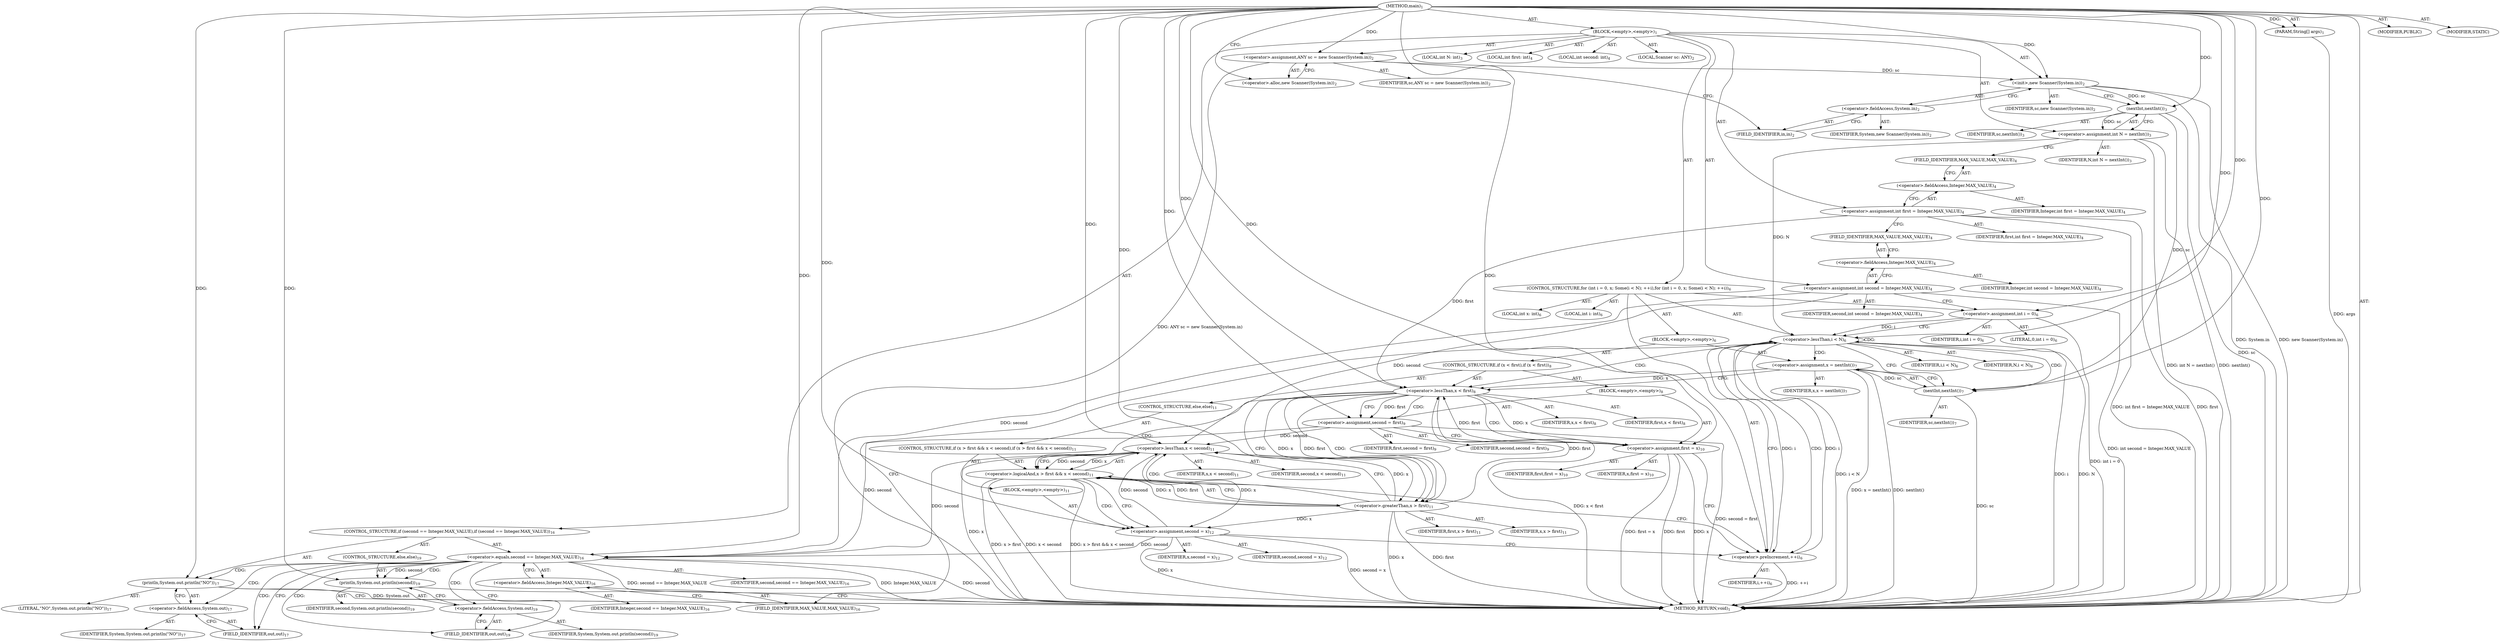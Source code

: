 digraph "main" {  
"19" [label = <(METHOD,main)<SUB>1</SUB>> ]
"20" [label = <(PARAM,String[] args)<SUB>1</SUB>> ]
"21" [label = <(BLOCK,&lt;empty&gt;,&lt;empty&gt;)<SUB>1</SUB>> ]
"4" [label = <(LOCAL,Scanner sc: ANY)<SUB>2</SUB>> ]
"22" [label = <(&lt;operator&gt;.assignment,ANY sc = new Scanner(System.in))<SUB>2</SUB>> ]
"23" [label = <(IDENTIFIER,sc,ANY sc = new Scanner(System.in))<SUB>2</SUB>> ]
"24" [label = <(&lt;operator&gt;.alloc,new Scanner(System.in))<SUB>2</SUB>> ]
"25" [label = <(&lt;init&gt;,new Scanner(System.in))<SUB>2</SUB>> ]
"3" [label = <(IDENTIFIER,sc,new Scanner(System.in))<SUB>2</SUB>> ]
"26" [label = <(&lt;operator&gt;.fieldAccess,System.in)<SUB>2</SUB>> ]
"27" [label = <(IDENTIFIER,System,new Scanner(System.in))<SUB>2</SUB>> ]
"28" [label = <(FIELD_IDENTIFIER,in,in)<SUB>2</SUB>> ]
"29" [label = <(LOCAL,int N: int)<SUB>3</SUB>> ]
"30" [label = <(&lt;operator&gt;.assignment,int N = nextInt())<SUB>3</SUB>> ]
"31" [label = <(IDENTIFIER,N,int N = nextInt())<SUB>3</SUB>> ]
"32" [label = <(nextInt,nextInt())<SUB>3</SUB>> ]
"33" [label = <(IDENTIFIER,sc,nextInt())<SUB>3</SUB>> ]
"34" [label = <(LOCAL,int first: int)<SUB>4</SUB>> ]
"35" [label = <(LOCAL,int second: int)<SUB>4</SUB>> ]
"36" [label = <(&lt;operator&gt;.assignment,int first = Integer.MAX_VALUE)<SUB>4</SUB>> ]
"37" [label = <(IDENTIFIER,first,int first = Integer.MAX_VALUE)<SUB>4</SUB>> ]
"38" [label = <(&lt;operator&gt;.fieldAccess,Integer.MAX_VALUE)<SUB>4</SUB>> ]
"39" [label = <(IDENTIFIER,Integer,int first = Integer.MAX_VALUE)<SUB>4</SUB>> ]
"40" [label = <(FIELD_IDENTIFIER,MAX_VALUE,MAX_VALUE)<SUB>4</SUB>> ]
"41" [label = <(&lt;operator&gt;.assignment,int second = Integer.MAX_VALUE)<SUB>4</SUB>> ]
"42" [label = <(IDENTIFIER,second,int second = Integer.MAX_VALUE)<SUB>4</SUB>> ]
"43" [label = <(&lt;operator&gt;.fieldAccess,Integer.MAX_VALUE)<SUB>4</SUB>> ]
"44" [label = <(IDENTIFIER,Integer,int second = Integer.MAX_VALUE)<SUB>4</SUB>> ]
"45" [label = <(FIELD_IDENTIFIER,MAX_VALUE,MAX_VALUE)<SUB>4</SUB>> ]
"46" [label = <(CONTROL_STRUCTURE,for (int i = 0, x; Some(i &lt; N); ++i),for (int i = 0, x; Some(i &lt; N); ++i))<SUB>6</SUB>> ]
"47" [label = <(LOCAL,int i: int)<SUB>6</SUB>> ]
"48" [label = <(LOCAL,int x: int)<SUB>6</SUB>> ]
"49" [label = <(&lt;operator&gt;.assignment,int i = 0)<SUB>6</SUB>> ]
"50" [label = <(IDENTIFIER,i,int i = 0)<SUB>6</SUB>> ]
"51" [label = <(LITERAL,0,int i = 0)<SUB>6</SUB>> ]
"52" [label = <(&lt;operator&gt;.lessThan,i &lt; N)<SUB>6</SUB>> ]
"53" [label = <(IDENTIFIER,i,i &lt; N)<SUB>6</SUB>> ]
"54" [label = <(IDENTIFIER,N,i &lt; N)<SUB>6</SUB>> ]
"55" [label = <(&lt;operator&gt;.preIncrement,++i)<SUB>6</SUB>> ]
"56" [label = <(IDENTIFIER,i,++i)<SUB>6</SUB>> ]
"57" [label = <(BLOCK,&lt;empty&gt;,&lt;empty&gt;)<SUB>6</SUB>> ]
"58" [label = <(&lt;operator&gt;.assignment,x = nextInt())<SUB>7</SUB>> ]
"59" [label = <(IDENTIFIER,x,x = nextInt())<SUB>7</SUB>> ]
"60" [label = <(nextInt,nextInt())<SUB>7</SUB>> ]
"61" [label = <(IDENTIFIER,sc,nextInt())<SUB>7</SUB>> ]
"62" [label = <(CONTROL_STRUCTURE,if (x &lt; first),if (x &lt; first))<SUB>8</SUB>> ]
"63" [label = <(&lt;operator&gt;.lessThan,x &lt; first)<SUB>8</SUB>> ]
"64" [label = <(IDENTIFIER,x,x &lt; first)<SUB>8</SUB>> ]
"65" [label = <(IDENTIFIER,first,x &lt; first)<SUB>8</SUB>> ]
"66" [label = <(BLOCK,&lt;empty&gt;,&lt;empty&gt;)<SUB>8</SUB>> ]
"67" [label = <(&lt;operator&gt;.assignment,second = first)<SUB>9</SUB>> ]
"68" [label = <(IDENTIFIER,second,second = first)<SUB>9</SUB>> ]
"69" [label = <(IDENTIFIER,first,second = first)<SUB>9</SUB>> ]
"70" [label = <(&lt;operator&gt;.assignment,first = x)<SUB>10</SUB>> ]
"71" [label = <(IDENTIFIER,first,first = x)<SUB>10</SUB>> ]
"72" [label = <(IDENTIFIER,x,first = x)<SUB>10</SUB>> ]
"73" [label = <(CONTROL_STRUCTURE,else,else)<SUB>11</SUB>> ]
"74" [label = <(CONTROL_STRUCTURE,if (x &gt; first &amp;&amp; x &lt; second),if (x &gt; first &amp;&amp; x &lt; second))<SUB>11</SUB>> ]
"75" [label = <(&lt;operator&gt;.logicalAnd,x &gt; first &amp;&amp; x &lt; second)<SUB>11</SUB>> ]
"76" [label = <(&lt;operator&gt;.greaterThan,x &gt; first)<SUB>11</SUB>> ]
"77" [label = <(IDENTIFIER,x,x &gt; first)<SUB>11</SUB>> ]
"78" [label = <(IDENTIFIER,first,x &gt; first)<SUB>11</SUB>> ]
"79" [label = <(&lt;operator&gt;.lessThan,x &lt; second)<SUB>11</SUB>> ]
"80" [label = <(IDENTIFIER,x,x &lt; second)<SUB>11</SUB>> ]
"81" [label = <(IDENTIFIER,second,x &lt; second)<SUB>11</SUB>> ]
"82" [label = <(BLOCK,&lt;empty&gt;,&lt;empty&gt;)<SUB>11</SUB>> ]
"83" [label = <(&lt;operator&gt;.assignment,second = x)<SUB>12</SUB>> ]
"84" [label = <(IDENTIFIER,second,second = x)<SUB>12</SUB>> ]
"85" [label = <(IDENTIFIER,x,second = x)<SUB>12</SUB>> ]
"86" [label = <(CONTROL_STRUCTURE,if (second == Integer.MAX_VALUE),if (second == Integer.MAX_VALUE))<SUB>16</SUB>> ]
"87" [label = <(&lt;operator&gt;.equals,second == Integer.MAX_VALUE)<SUB>16</SUB>> ]
"88" [label = <(IDENTIFIER,second,second == Integer.MAX_VALUE)<SUB>16</SUB>> ]
"89" [label = <(&lt;operator&gt;.fieldAccess,Integer.MAX_VALUE)<SUB>16</SUB>> ]
"90" [label = <(IDENTIFIER,Integer,second == Integer.MAX_VALUE)<SUB>16</SUB>> ]
"91" [label = <(FIELD_IDENTIFIER,MAX_VALUE,MAX_VALUE)<SUB>16</SUB>> ]
"92" [label = <(println,System.out.println(&quot;NO&quot;))<SUB>17</SUB>> ]
"93" [label = <(&lt;operator&gt;.fieldAccess,System.out)<SUB>17</SUB>> ]
"94" [label = <(IDENTIFIER,System,System.out.println(&quot;NO&quot;))<SUB>17</SUB>> ]
"95" [label = <(FIELD_IDENTIFIER,out,out)<SUB>17</SUB>> ]
"96" [label = <(LITERAL,&quot;NO&quot;,System.out.println(&quot;NO&quot;))<SUB>17</SUB>> ]
"97" [label = <(CONTROL_STRUCTURE,else,else)<SUB>19</SUB>> ]
"98" [label = <(println,System.out.println(second))<SUB>19</SUB>> ]
"99" [label = <(&lt;operator&gt;.fieldAccess,System.out)<SUB>19</SUB>> ]
"100" [label = <(IDENTIFIER,System,System.out.println(second))<SUB>19</SUB>> ]
"101" [label = <(FIELD_IDENTIFIER,out,out)<SUB>19</SUB>> ]
"102" [label = <(IDENTIFIER,second,System.out.println(second))<SUB>19</SUB>> ]
"103" [label = <(MODIFIER,PUBLIC)> ]
"104" [label = <(MODIFIER,STATIC)> ]
"105" [label = <(METHOD_RETURN,void)<SUB>1</SUB>> ]
  "19" -> "20"  [ label = "AST: "] 
  "19" -> "21"  [ label = "AST: "] 
  "19" -> "103"  [ label = "AST: "] 
  "19" -> "104"  [ label = "AST: "] 
  "19" -> "105"  [ label = "AST: "] 
  "21" -> "4"  [ label = "AST: "] 
  "21" -> "22"  [ label = "AST: "] 
  "21" -> "25"  [ label = "AST: "] 
  "21" -> "29"  [ label = "AST: "] 
  "21" -> "30"  [ label = "AST: "] 
  "21" -> "34"  [ label = "AST: "] 
  "21" -> "35"  [ label = "AST: "] 
  "21" -> "36"  [ label = "AST: "] 
  "21" -> "41"  [ label = "AST: "] 
  "21" -> "46"  [ label = "AST: "] 
  "21" -> "86"  [ label = "AST: "] 
  "22" -> "23"  [ label = "AST: "] 
  "22" -> "24"  [ label = "AST: "] 
  "25" -> "3"  [ label = "AST: "] 
  "25" -> "26"  [ label = "AST: "] 
  "26" -> "27"  [ label = "AST: "] 
  "26" -> "28"  [ label = "AST: "] 
  "30" -> "31"  [ label = "AST: "] 
  "30" -> "32"  [ label = "AST: "] 
  "32" -> "33"  [ label = "AST: "] 
  "36" -> "37"  [ label = "AST: "] 
  "36" -> "38"  [ label = "AST: "] 
  "38" -> "39"  [ label = "AST: "] 
  "38" -> "40"  [ label = "AST: "] 
  "41" -> "42"  [ label = "AST: "] 
  "41" -> "43"  [ label = "AST: "] 
  "43" -> "44"  [ label = "AST: "] 
  "43" -> "45"  [ label = "AST: "] 
  "46" -> "47"  [ label = "AST: "] 
  "46" -> "48"  [ label = "AST: "] 
  "46" -> "49"  [ label = "AST: "] 
  "46" -> "52"  [ label = "AST: "] 
  "46" -> "55"  [ label = "AST: "] 
  "46" -> "57"  [ label = "AST: "] 
  "49" -> "50"  [ label = "AST: "] 
  "49" -> "51"  [ label = "AST: "] 
  "52" -> "53"  [ label = "AST: "] 
  "52" -> "54"  [ label = "AST: "] 
  "55" -> "56"  [ label = "AST: "] 
  "57" -> "58"  [ label = "AST: "] 
  "57" -> "62"  [ label = "AST: "] 
  "58" -> "59"  [ label = "AST: "] 
  "58" -> "60"  [ label = "AST: "] 
  "60" -> "61"  [ label = "AST: "] 
  "62" -> "63"  [ label = "AST: "] 
  "62" -> "66"  [ label = "AST: "] 
  "62" -> "73"  [ label = "AST: "] 
  "63" -> "64"  [ label = "AST: "] 
  "63" -> "65"  [ label = "AST: "] 
  "66" -> "67"  [ label = "AST: "] 
  "66" -> "70"  [ label = "AST: "] 
  "67" -> "68"  [ label = "AST: "] 
  "67" -> "69"  [ label = "AST: "] 
  "70" -> "71"  [ label = "AST: "] 
  "70" -> "72"  [ label = "AST: "] 
  "73" -> "74"  [ label = "AST: "] 
  "74" -> "75"  [ label = "AST: "] 
  "74" -> "82"  [ label = "AST: "] 
  "75" -> "76"  [ label = "AST: "] 
  "75" -> "79"  [ label = "AST: "] 
  "76" -> "77"  [ label = "AST: "] 
  "76" -> "78"  [ label = "AST: "] 
  "79" -> "80"  [ label = "AST: "] 
  "79" -> "81"  [ label = "AST: "] 
  "82" -> "83"  [ label = "AST: "] 
  "83" -> "84"  [ label = "AST: "] 
  "83" -> "85"  [ label = "AST: "] 
  "86" -> "87"  [ label = "AST: "] 
  "86" -> "92"  [ label = "AST: "] 
  "86" -> "97"  [ label = "AST: "] 
  "87" -> "88"  [ label = "AST: "] 
  "87" -> "89"  [ label = "AST: "] 
  "89" -> "90"  [ label = "AST: "] 
  "89" -> "91"  [ label = "AST: "] 
  "92" -> "93"  [ label = "AST: "] 
  "92" -> "96"  [ label = "AST: "] 
  "93" -> "94"  [ label = "AST: "] 
  "93" -> "95"  [ label = "AST: "] 
  "97" -> "98"  [ label = "AST: "] 
  "98" -> "99"  [ label = "AST: "] 
  "98" -> "102"  [ label = "AST: "] 
  "99" -> "100"  [ label = "AST: "] 
  "99" -> "101"  [ label = "AST: "] 
  "22" -> "28"  [ label = "CFG: "] 
  "25" -> "32"  [ label = "CFG: "] 
  "30" -> "40"  [ label = "CFG: "] 
  "36" -> "45"  [ label = "CFG: "] 
  "41" -> "49"  [ label = "CFG: "] 
  "24" -> "22"  [ label = "CFG: "] 
  "26" -> "25"  [ label = "CFG: "] 
  "32" -> "30"  [ label = "CFG: "] 
  "38" -> "36"  [ label = "CFG: "] 
  "43" -> "41"  [ label = "CFG: "] 
  "49" -> "52"  [ label = "CFG: "] 
  "52" -> "60"  [ label = "CFG: "] 
  "52" -> "91"  [ label = "CFG: "] 
  "55" -> "52"  [ label = "CFG: "] 
  "87" -> "95"  [ label = "CFG: "] 
  "87" -> "101"  [ label = "CFG: "] 
  "92" -> "105"  [ label = "CFG: "] 
  "28" -> "26"  [ label = "CFG: "] 
  "40" -> "38"  [ label = "CFG: "] 
  "45" -> "43"  [ label = "CFG: "] 
  "58" -> "63"  [ label = "CFG: "] 
  "89" -> "87"  [ label = "CFG: "] 
  "93" -> "92"  [ label = "CFG: "] 
  "98" -> "105"  [ label = "CFG: "] 
  "60" -> "58"  [ label = "CFG: "] 
  "63" -> "67"  [ label = "CFG: "] 
  "63" -> "76"  [ label = "CFG: "] 
  "91" -> "89"  [ label = "CFG: "] 
  "95" -> "93"  [ label = "CFG: "] 
  "99" -> "98"  [ label = "CFG: "] 
  "67" -> "70"  [ label = "CFG: "] 
  "70" -> "55"  [ label = "CFG: "] 
  "101" -> "99"  [ label = "CFG: "] 
  "75" -> "83"  [ label = "CFG: "] 
  "75" -> "55"  [ label = "CFG: "] 
  "76" -> "75"  [ label = "CFG: "] 
  "76" -> "79"  [ label = "CFG: "] 
  "79" -> "75"  [ label = "CFG: "] 
  "83" -> "55"  [ label = "CFG: "] 
  "19" -> "24"  [ label = "CFG: "] 
  "20" -> "105"  [ label = "DDG: args"] 
  "22" -> "105"  [ label = "DDG: ANY sc = new Scanner(System.in)"] 
  "25" -> "105"  [ label = "DDG: System.in"] 
  "25" -> "105"  [ label = "DDG: new Scanner(System.in)"] 
  "32" -> "105"  [ label = "DDG: sc"] 
  "30" -> "105"  [ label = "DDG: nextInt()"] 
  "30" -> "105"  [ label = "DDG: int N = nextInt()"] 
  "36" -> "105"  [ label = "DDG: first"] 
  "36" -> "105"  [ label = "DDG: int first = Integer.MAX_VALUE"] 
  "41" -> "105"  [ label = "DDG: int second = Integer.MAX_VALUE"] 
  "49" -> "105"  [ label = "DDG: int i = 0"] 
  "52" -> "105"  [ label = "DDG: i"] 
  "52" -> "105"  [ label = "DDG: N"] 
  "52" -> "105"  [ label = "DDG: i &lt; N"] 
  "87" -> "105"  [ label = "DDG: second"] 
  "87" -> "105"  [ label = "DDG: Integer.MAX_VALUE"] 
  "87" -> "105"  [ label = "DDG: second == Integer.MAX_VALUE"] 
  "92" -> "105"  [ label = "DDG: System.out"] 
  "60" -> "105"  [ label = "DDG: sc"] 
  "58" -> "105"  [ label = "DDG: nextInt()"] 
  "58" -> "105"  [ label = "DDG: x = nextInt()"] 
  "63" -> "105"  [ label = "DDG: x &lt; first"] 
  "76" -> "105"  [ label = "DDG: x"] 
  "76" -> "105"  [ label = "DDG: first"] 
  "75" -> "105"  [ label = "DDG: x &gt; first"] 
  "79" -> "105"  [ label = "DDG: x"] 
  "75" -> "105"  [ label = "DDG: x &lt; second"] 
  "75" -> "105"  [ label = "DDG: x &gt; first &amp;&amp; x &lt; second"] 
  "83" -> "105"  [ label = "DDG: x"] 
  "83" -> "105"  [ label = "DDG: second = x"] 
  "67" -> "105"  [ label = "DDG: second = first"] 
  "70" -> "105"  [ label = "DDG: first"] 
  "70" -> "105"  [ label = "DDG: x"] 
  "70" -> "105"  [ label = "DDG: first = x"] 
  "55" -> "105"  [ label = "DDG: ++i"] 
  "19" -> "20"  [ label = "DDG: "] 
  "19" -> "22"  [ label = "DDG: "] 
  "32" -> "30"  [ label = "DDG: sc"] 
  "22" -> "25"  [ label = "DDG: sc"] 
  "19" -> "25"  [ label = "DDG: "] 
  "19" -> "49"  [ label = "DDG: "] 
  "25" -> "32"  [ label = "DDG: sc"] 
  "19" -> "32"  [ label = "DDG: "] 
  "49" -> "52"  [ label = "DDG: i"] 
  "55" -> "52"  [ label = "DDG: i"] 
  "19" -> "52"  [ label = "DDG: "] 
  "30" -> "52"  [ label = "DDG: N"] 
  "52" -> "55"  [ label = "DDG: i"] 
  "19" -> "55"  [ label = "DDG: "] 
  "60" -> "58"  [ label = "DDG: sc"] 
  "41" -> "87"  [ label = "DDG: second"] 
  "79" -> "87"  [ label = "DDG: second"] 
  "83" -> "87"  [ label = "DDG: second"] 
  "67" -> "87"  [ label = "DDG: second"] 
  "19" -> "87"  [ label = "DDG: "] 
  "19" -> "92"  [ label = "DDG: "] 
  "87" -> "98"  [ label = "DDG: second"] 
  "19" -> "98"  [ label = "DDG: "] 
  "32" -> "60"  [ label = "DDG: sc"] 
  "19" -> "60"  [ label = "DDG: "] 
  "58" -> "63"  [ label = "DDG: x"] 
  "19" -> "63"  [ label = "DDG: "] 
  "36" -> "63"  [ label = "DDG: first"] 
  "76" -> "63"  [ label = "DDG: first"] 
  "70" -> "63"  [ label = "DDG: first"] 
  "63" -> "67"  [ label = "DDG: first"] 
  "19" -> "67"  [ label = "DDG: "] 
  "63" -> "70"  [ label = "DDG: x"] 
  "19" -> "70"  [ label = "DDG: "] 
  "76" -> "75"  [ label = "DDG: x"] 
  "76" -> "75"  [ label = "DDG: first"] 
  "79" -> "75"  [ label = "DDG: x"] 
  "79" -> "75"  [ label = "DDG: second"] 
  "76" -> "83"  [ label = "DDG: x"] 
  "79" -> "83"  [ label = "DDG: x"] 
  "19" -> "83"  [ label = "DDG: "] 
  "63" -> "76"  [ label = "DDG: x"] 
  "19" -> "76"  [ label = "DDG: "] 
  "63" -> "76"  [ label = "DDG: first"] 
  "76" -> "79"  [ label = "DDG: x"] 
  "19" -> "79"  [ label = "DDG: "] 
  "41" -> "79"  [ label = "DDG: second"] 
  "83" -> "79"  [ label = "DDG: second"] 
  "67" -> "79"  [ label = "DDG: second"] 
  "52" -> "58"  [ label = "CDG: "] 
  "52" -> "60"  [ label = "CDG: "] 
  "52" -> "52"  [ label = "CDG: "] 
  "52" -> "63"  [ label = "CDG: "] 
  "52" -> "55"  [ label = "CDG: "] 
  "87" -> "98"  [ label = "CDG: "] 
  "87" -> "99"  [ label = "CDG: "] 
  "87" -> "95"  [ label = "CDG: "] 
  "87" -> "92"  [ label = "CDG: "] 
  "87" -> "93"  [ label = "CDG: "] 
  "87" -> "101"  [ label = "CDG: "] 
  "63" -> "75"  [ label = "CDG: "] 
  "63" -> "67"  [ label = "CDG: "] 
  "63" -> "70"  [ label = "CDG: "] 
  "63" -> "76"  [ label = "CDG: "] 
  "75" -> "83"  [ label = "CDG: "] 
  "76" -> "79"  [ label = "CDG: "] 
}
